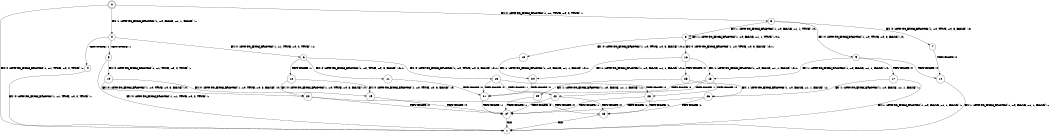 digraph BCG {
size = "7, 10.5";
center = TRUE;
node [shape = circle];
0 [peripheries = 2];
0 -> 1 [label = "EX !0 !ATOMIC_EXCH_BRANCH (1, +1, TRUE, +0, 2, TRUE) !::"];
0 -> 2 [label = "EX !1 !ATOMIC_EXCH_BRANCH (1, +0, FALSE, +1, 1, FALSE) !::"];
0 -> 3 [label = "EX !0 !ATOMIC_EXCH_BRANCH (1, +1, TRUE, +0, 2, TRUE) !::"];
2 -> 4 [label = "TERMINATE !1"];
2 -> 5 [label = "TERMINATE !1"];
2 -> 6 [label = "EX !0 !ATOMIC_EXCH_BRANCH (1, +1, TRUE, +0, 2, TRUE) !:1:"];
3 -> 7 [label = "EX !0 !ATOMIC_EXCH_BRANCH (1, +0, TRUE, +0, 3, FALSE) !:0:"];
3 -> 8 [label = "EX !1 !ATOMIC_EXCH_BRANCH (1, +0, FALSE, +1, 1, TRUE) !:0:"];
3 -> 9 [label = "EX !0 !ATOMIC_EXCH_BRANCH (1, +0, TRUE, +0, 3, FALSE) !:0:"];
4 -> 1 [label = "EX !0 !ATOMIC_EXCH_BRANCH (1, +1, TRUE, +0, 2, TRUE) !::"];
5 -> 1 [label = "EX !0 !ATOMIC_EXCH_BRANCH (1, +1, TRUE, +0, 2, TRUE) !::"];
5 -> 10 [label = "EX !0 !ATOMIC_EXCH_BRANCH (1, +1, TRUE, +0, 2, TRUE) !::"];
6 -> 11 [label = "EX !0 !ATOMIC_EXCH_BRANCH (1, +0, TRUE, +0, 3, FALSE) !:0:1:"];
6 -> 12 [label = "TERMINATE !1"];
6 -> 13 [label = "EX !0 !ATOMIC_EXCH_BRANCH (1, +0, TRUE, +0, 3, FALSE) !:0:1:"];
7 -> 14 [label = "TERMINATE !0"];
8 -> 15 [label = "EX !0 !ATOMIC_EXCH_BRANCH (1, +0, TRUE, +0, 3, FALSE) !:0:1:"];
8 -> 8 [label = "EX !1 !ATOMIC_EXCH_BRANCH (1, +0, FALSE, +1, 1, TRUE) !:0:1:"];
8 -> 16 [label = "EX !0 !ATOMIC_EXCH_BRANCH (1, +0, TRUE, +0, 3, FALSE) !:0:1:"];
9 -> 14 [label = "TERMINATE !0"];
9 -> 17 [label = "TERMINATE !0"];
9 -> 18 [label = "EX !1 !ATOMIC_EXCH_BRANCH (1, +0, FALSE, +1, 1, FALSE) !:0:"];
10 -> 19 [label = "EX !0 !ATOMIC_EXCH_BRANCH (1, +0, TRUE, +0, 3, FALSE) !:0:"];
10 -> 20 [label = "EX !0 !ATOMIC_EXCH_BRANCH (1, +0, TRUE, +0, 3, FALSE) !:0:"];
11 -> 21 [label = "TERMINATE !0"];
12 -> 19 [label = "EX !0 !ATOMIC_EXCH_BRANCH (1, +0, TRUE, +0, 3, FALSE) !:0:"];
12 -> 20 [label = "EX !0 !ATOMIC_EXCH_BRANCH (1, +0, TRUE, +0, 3, FALSE) !:0:"];
13 -> 21 [label = "TERMINATE !0"];
13 -> 22 [label = "TERMINATE !1"];
13 -> 23 [label = "TERMINATE !0"];
14 -> 1 [label = "EX !1 !ATOMIC_EXCH_BRANCH (1, +0, FALSE, +1, 1, FALSE) !::"];
15 -> 24 [label = "EX !1 !ATOMIC_EXCH_BRANCH (1, +0, FALSE, +1, 1, FALSE) !:0:1:"];
16 -> 24 [label = "EX !1 !ATOMIC_EXCH_BRANCH (1, +0, FALSE, +1, 1, FALSE) !:0:1:"];
16 -> 25 [label = "TERMINATE !0"];
16 -> 18 [label = "EX !1 !ATOMIC_EXCH_BRANCH (1, +0, FALSE, +1, 1, FALSE) !:0:1:"];
17 -> 1 [label = "EX !1 !ATOMIC_EXCH_BRANCH (1, +0, FALSE, +1, 1, FALSE) !::"];
17 -> 26 [label = "EX !1 !ATOMIC_EXCH_BRANCH (1, +0, FALSE, +1, 1, FALSE) !::"];
18 -> 21 [label = "TERMINATE !0"];
18 -> 22 [label = "TERMINATE !1"];
18 -> 23 [label = "TERMINATE !0"];
19 -> 27 [label = "TERMINATE !0"];
20 -> 27 [label = "TERMINATE !0"];
20 -> 28 [label = "TERMINATE !0"];
21 -> 27 [label = "TERMINATE !1"];
22 -> 27 [label = "TERMINATE !0"];
22 -> 28 [label = "TERMINATE !0"];
23 -> 27 [label = "TERMINATE !1"];
23 -> 28 [label = "TERMINATE !1"];
24 -> 21 [label = "TERMINATE !0"];
25 -> 29 [label = "EX !1 !ATOMIC_EXCH_BRANCH (1, +0, FALSE, +1, 1, FALSE) !:1:"];
25 -> 26 [label = "EX !1 !ATOMIC_EXCH_BRANCH (1, +0, FALSE, +1, 1, FALSE) !:1:"];
26 -> 27 [label = "TERMINATE !1"];
26 -> 28 [label = "TERMINATE !1"];
27 -> 1 [label = "exit"];
28 -> 1 [label = "exit"];
29 -> 27 [label = "TERMINATE !1"];
}
